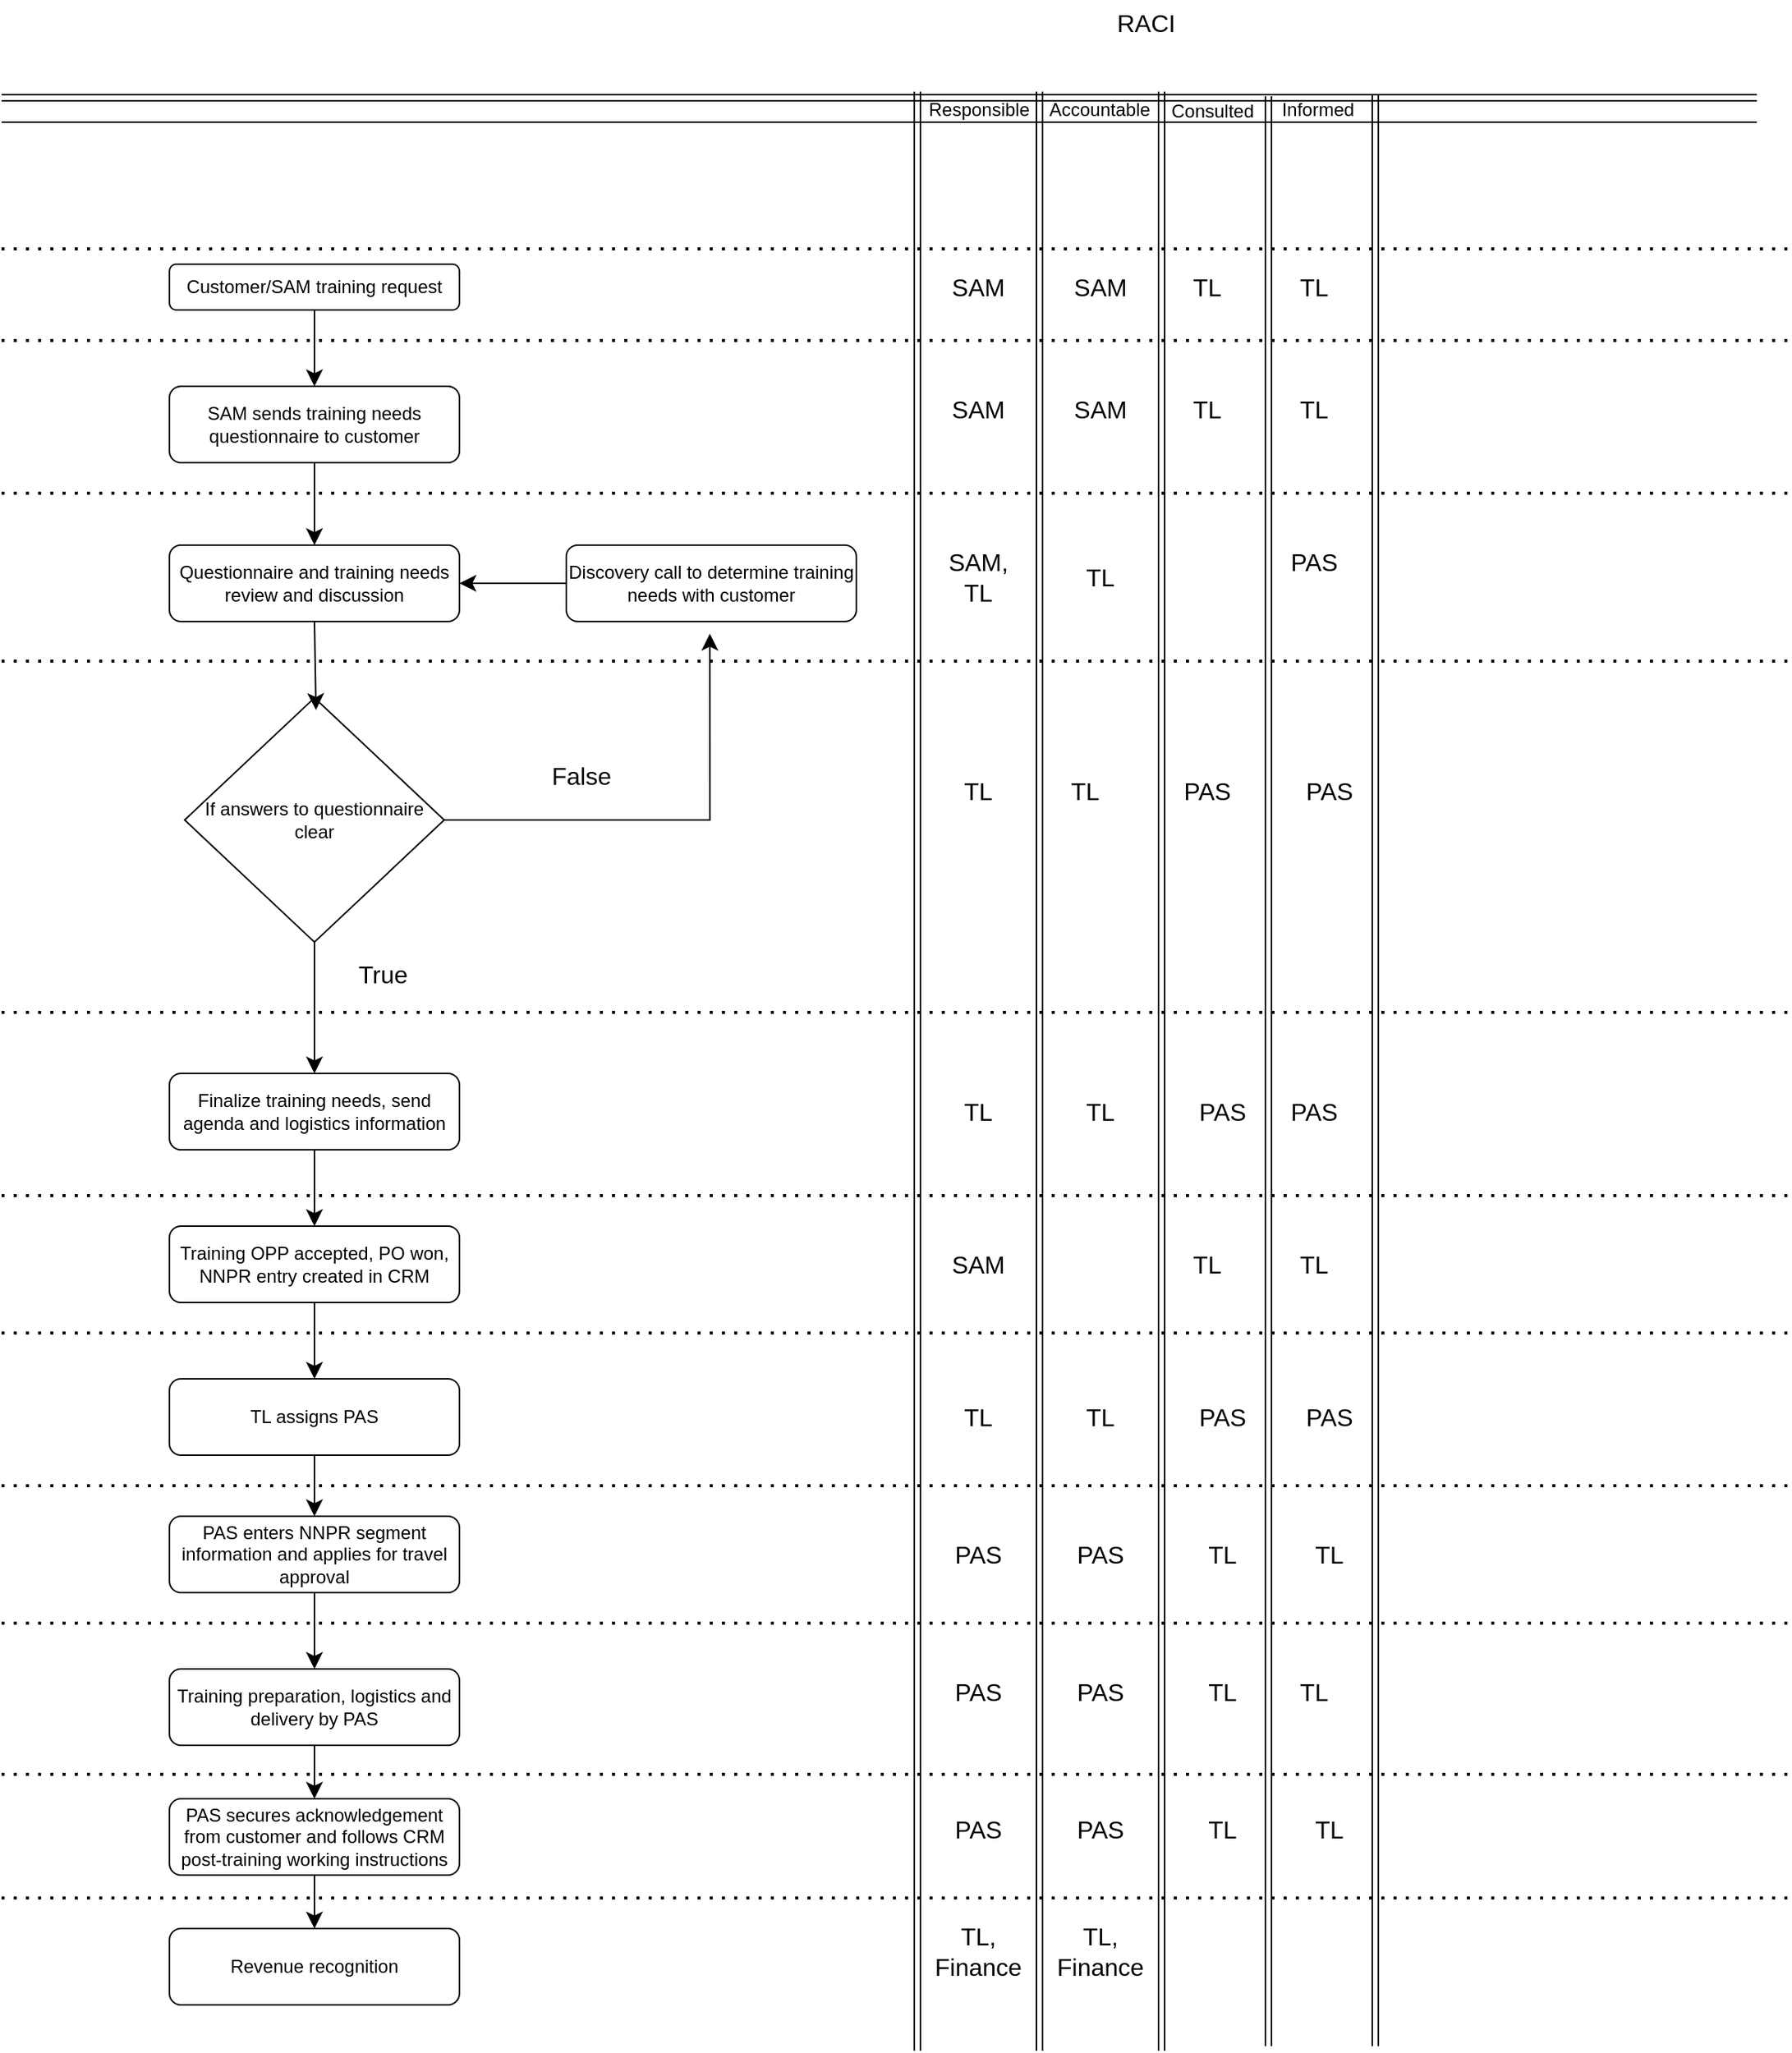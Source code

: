 <mxfile version="28.2.8">
  <diagram name="Page-1" id="Iok2QuRzbq-jj-xIFoYR">
    <mxGraphModel dx="2225" dy="803" grid="1" gridSize="10" guides="1" tooltips="1" connect="1" arrows="1" fold="1" page="1" pageScale="1" pageWidth="850" pageHeight="1100" background="light-dark(#FFFFFF,#FFFFFF)" math="0" shadow="0">
      <root>
        <mxCell id="0" />
        <mxCell id="1" parent="0" />
        <mxCell id="pzfVC9VM8FYr7gVDMRTt-37" value="" style="edgeStyle=none;curved=1;rounded=0;orthogonalLoop=1;jettySize=auto;html=1;fontSize=12;startSize=8;endSize=8;entryX=0.5;entryY=0;entryDx=0;entryDy=0;labelBackgroundColor=none;fontColor=default;" edge="1" parent="1" source="0Sv_x03-M9tLxZnkzReq-1" target="pzfVC9VM8FYr7gVDMRTt-15">
          <mxGeometry relative="1" as="geometry" />
        </mxCell>
        <mxCell id="0Sv_x03-M9tLxZnkzReq-1" value="Customer/SAM training request" style="rounded=1;whiteSpace=wrap;html=1;labelBackgroundColor=none;" parent="1" vertex="1">
          <mxGeometry x="110" y="193" width="190" height="30" as="geometry" />
        </mxCell>
        <mxCell id="0Sv_x03-M9tLxZnkzReq-2" value="" style="endArrow=none;html=1;rounded=0;fontSize=12;startSize=8;endSize=8;curved=1;labelBackgroundColor=none;fontColor=default;" parent="1" edge="1">
          <mxGeometry width="50" height="50" relative="1" as="geometry">
            <mxPoint y="100" as="sourcePoint" />
            <mxPoint x="1150" y="100" as="targetPoint" />
          </mxGeometry>
        </mxCell>
        <mxCell id="0Sv_x03-M9tLxZnkzReq-3" value="" style="shape=link;html=1;rounded=0;fontSize=12;startSize=8;endSize=8;curved=1;labelBackgroundColor=none;fontColor=default;" parent="1" edge="1">
          <mxGeometry width="100" relative="1" as="geometry">
            <mxPoint y="84" as="sourcePoint" />
            <mxPoint x="1150" y="84" as="targetPoint" />
          </mxGeometry>
        </mxCell>
        <mxCell id="pzfVC9VM8FYr7gVDMRTt-6" value="Responsible" style="edgeLabel;html=1;align=center;verticalAlign=middle;resizable=0;points=[];fontSize=12;labelBackgroundColor=none;" vertex="1" connectable="0" parent="0Sv_x03-M9tLxZnkzReq-3">
          <mxGeometry x="0.555" y="-9" relative="1" as="geometry">
            <mxPoint x="-254" y="-1" as="offset" />
          </mxGeometry>
        </mxCell>
        <mxCell id="pzfVC9VM8FYr7gVDMRTt-7" value="Accountable" style="edgeLabel;html=1;align=center;verticalAlign=middle;resizable=0;points=[];fontSize=12;labelBackgroundColor=none;" vertex="1" connectable="0" parent="0Sv_x03-M9tLxZnkzReq-3">
          <mxGeometry x="0.645" y="-11" relative="1" as="geometry">
            <mxPoint x="-227" y="-3" as="offset" />
          </mxGeometry>
        </mxCell>
        <mxCell id="pzfVC9VM8FYr7gVDMRTt-9" value="Consulted" style="edgeLabel;html=1;align=center;verticalAlign=middle;resizable=0;points=[];fontSize=12;labelBackgroundColor=none;" vertex="1" connectable="0" parent="0Sv_x03-M9tLxZnkzReq-3">
          <mxGeometry x="0.737" y="-11" relative="1" as="geometry">
            <mxPoint x="-206" y="-2" as="offset" />
          </mxGeometry>
        </mxCell>
        <mxCell id="pzfVC9VM8FYr7gVDMRTt-12" value="Informed" style="edgeLabel;html=1;align=center;verticalAlign=middle;resizable=0;points=[];fontSize=12;labelBackgroundColor=none;" vertex="1" connectable="0" parent="0Sv_x03-M9tLxZnkzReq-3">
          <mxGeometry x="0.497" y="-9" relative="1" as="geometry">
            <mxPoint x="1" y="-1" as="offset" />
          </mxGeometry>
        </mxCell>
        <mxCell id="pzfVC9VM8FYr7gVDMRTt-1" value="" style="shape=link;html=1;rounded=0;fontSize=12;startSize=8;endSize=8;curved=1;labelBackgroundColor=none;fontColor=default;" edge="1" parent="1">
          <mxGeometry width="100" relative="1" as="geometry">
            <mxPoint x="600" y="80" as="sourcePoint" />
            <mxPoint x="600" y="1363" as="targetPoint" />
          </mxGeometry>
        </mxCell>
        <mxCell id="pzfVC9VM8FYr7gVDMRTt-2" value="" style="shape=link;html=1;rounded=0;fontSize=12;startSize=8;endSize=8;curved=1;labelBackgroundColor=none;fontColor=default;" edge="1" parent="1">
          <mxGeometry width="100" relative="1" as="geometry">
            <mxPoint x="680" y="80" as="sourcePoint" />
            <mxPoint x="680" y="1363" as="targetPoint" />
          </mxGeometry>
        </mxCell>
        <mxCell id="pzfVC9VM8FYr7gVDMRTt-3" value="" style="shape=link;html=1;rounded=0;fontSize=12;startSize=8;endSize=8;curved=1;labelBackgroundColor=none;fontColor=default;" edge="1" parent="1">
          <mxGeometry width="100" relative="1" as="geometry">
            <mxPoint x="760" y="80" as="sourcePoint" />
            <mxPoint x="760" y="1363" as="targetPoint" />
          </mxGeometry>
        </mxCell>
        <mxCell id="pzfVC9VM8FYr7gVDMRTt-4" value="" style="shape=link;html=1;rounded=0;fontSize=12;startSize=8;endSize=8;curved=1;labelBackgroundColor=none;fontColor=default;" edge="1" parent="1">
          <mxGeometry width="100" relative="1" as="geometry">
            <mxPoint x="830" y="83" as="sourcePoint" />
            <mxPoint x="830" y="1360" as="targetPoint" />
          </mxGeometry>
        </mxCell>
        <mxCell id="pzfVC9VM8FYr7gVDMRTt-5" value="" style="shape=link;html=1;rounded=0;fontSize=12;startSize=8;endSize=8;curved=1;labelBackgroundColor=none;fontColor=default;" edge="1" parent="1">
          <mxGeometry width="100" relative="1" as="geometry">
            <mxPoint x="900" y="82" as="sourcePoint" />
            <mxPoint x="900" y="1360" as="targetPoint" />
          </mxGeometry>
        </mxCell>
        <mxCell id="pzfVC9VM8FYr7gVDMRTt-13" value="RACI" style="text;html=1;whiteSpace=wrap;strokeColor=none;fillColor=none;align=center;verticalAlign=middle;rounded=0;fontSize=16;labelBackgroundColor=none;" vertex="1" parent="1">
          <mxGeometry x="720" y="20" width="60" height="30" as="geometry" />
        </mxCell>
        <mxCell id="pzfVC9VM8FYr7gVDMRTt-39" value="" style="edgeStyle=none;curved=1;rounded=0;orthogonalLoop=1;jettySize=auto;html=1;fontSize=12;startSize=8;endSize=8;entryX=0.5;entryY=0;entryDx=0;entryDy=0;labelBackgroundColor=none;fontColor=default;" edge="1" parent="1" source="pzfVC9VM8FYr7gVDMRTt-15" target="pzfVC9VM8FYr7gVDMRTt-16">
          <mxGeometry relative="1" as="geometry" />
        </mxCell>
        <mxCell id="pzfVC9VM8FYr7gVDMRTt-15" value="SAM sends training needs questionnaire to customer" style="rounded=1;whiteSpace=wrap;html=1;labelBackgroundColor=none;" vertex="1" parent="1">
          <mxGeometry x="110" y="273" width="190" height="50" as="geometry" />
        </mxCell>
        <mxCell id="pzfVC9VM8FYr7gVDMRTt-16" value="Questionnaire and training needs review and discussion" style="rounded=1;whiteSpace=wrap;html=1;labelBackgroundColor=none;" vertex="1" parent="1">
          <mxGeometry x="110" y="377" width="190" height="50" as="geometry" />
        </mxCell>
        <mxCell id="pzfVC9VM8FYr7gVDMRTt-47" value="" style="edgeStyle=none;curved=1;rounded=0;orthogonalLoop=1;jettySize=auto;html=1;fontSize=12;startSize=8;endSize=8;labelBackgroundColor=none;fontColor=default;" edge="1" parent="1" source="pzfVC9VM8FYr7gVDMRTt-17" target="pzfVC9VM8FYr7gVDMRTt-26">
          <mxGeometry relative="1" as="geometry" />
        </mxCell>
        <mxCell id="pzfVC9VM8FYr7gVDMRTt-17" value="If answers to questionnaire clear" style="rhombus;whiteSpace=wrap;html=1;labelBackgroundColor=none;" vertex="1" parent="1">
          <mxGeometry x="120" y="477" width="170" height="160" as="geometry" />
        </mxCell>
        <mxCell id="pzfVC9VM8FYr7gVDMRTt-41" value="" style="edgeStyle=none;curved=1;rounded=0;orthogonalLoop=1;jettySize=auto;html=1;fontSize=12;startSize=8;endSize=8;labelBackgroundColor=none;fontColor=default;" edge="1" parent="1" source="pzfVC9VM8FYr7gVDMRTt-19" target="pzfVC9VM8FYr7gVDMRTt-16">
          <mxGeometry relative="1" as="geometry" />
        </mxCell>
        <mxCell id="pzfVC9VM8FYr7gVDMRTt-19" value="Discovery call to determine training needs with customer" style="rounded=1;whiteSpace=wrap;html=1;labelBackgroundColor=none;" vertex="1" parent="1">
          <mxGeometry x="370" y="377" width="190" height="50" as="geometry" />
        </mxCell>
        <mxCell id="pzfVC9VM8FYr7gVDMRTt-24" value="" style="edgeStyle=segmentEdgeStyle;endArrow=classic;html=1;curved=0;rounded=0;endSize=8;startSize=8;fontSize=12;exitX=1;exitY=0.5;exitDx=0;exitDy=0;entryX=0.495;entryY=1.16;entryDx=0;entryDy=0;entryPerimeter=0;labelBackgroundColor=none;fontColor=default;" edge="1" parent="1" source="pzfVC9VM8FYr7gVDMRTt-17" target="pzfVC9VM8FYr7gVDMRTt-19">
          <mxGeometry width="50" height="50" relative="1" as="geometry">
            <mxPoint x="270" y="393" as="sourcePoint" />
            <mxPoint x="320" y="343" as="targetPoint" />
          </mxGeometry>
        </mxCell>
        <mxCell id="pzfVC9VM8FYr7gVDMRTt-25" value="False" style="text;html=1;whiteSpace=wrap;strokeColor=none;fillColor=none;align=center;verticalAlign=middle;rounded=0;fontSize=16;labelBackgroundColor=none;" vertex="1" parent="1">
          <mxGeometry x="350" y="513" width="60" height="30" as="geometry" />
        </mxCell>
        <mxCell id="pzfVC9VM8FYr7gVDMRTt-49" value="" style="edgeStyle=none;curved=1;rounded=0;orthogonalLoop=1;jettySize=auto;html=1;fontSize=12;startSize=8;endSize=8;entryX=0.5;entryY=0;entryDx=0;entryDy=0;labelBackgroundColor=none;fontColor=default;" edge="1" parent="1" source="pzfVC9VM8FYr7gVDMRTt-26" target="pzfVC9VM8FYr7gVDMRTt-27">
          <mxGeometry relative="1" as="geometry" />
        </mxCell>
        <mxCell id="pzfVC9VM8FYr7gVDMRTt-26" value="Finalize training needs, send agenda and logistics information" style="rounded=1;whiteSpace=wrap;html=1;labelBackgroundColor=none;" vertex="1" parent="1">
          <mxGeometry x="110" y="723" width="190" height="50" as="geometry" />
        </mxCell>
        <mxCell id="pzfVC9VM8FYr7gVDMRTt-51" value="" style="edgeStyle=none;curved=1;rounded=0;orthogonalLoop=1;jettySize=auto;html=1;fontSize=12;startSize=8;endSize=8;entryX=0.5;entryY=0;entryDx=0;entryDy=0;labelBackgroundColor=none;fontColor=default;" edge="1" parent="1" source="pzfVC9VM8FYr7gVDMRTt-27" target="pzfVC9VM8FYr7gVDMRTt-28">
          <mxGeometry relative="1" as="geometry" />
        </mxCell>
        <mxCell id="pzfVC9VM8FYr7gVDMRTt-27" value="Training OPP accepted, PO won, NNPR entry created in CRM" style="rounded=1;whiteSpace=wrap;html=1;labelBackgroundColor=none;" vertex="1" parent="1">
          <mxGeometry x="110" y="823" width="190" height="50" as="geometry" />
        </mxCell>
        <mxCell id="pzfVC9VM8FYr7gVDMRTt-53" value="" style="edgeStyle=none;curved=1;rounded=0;orthogonalLoop=1;jettySize=auto;html=1;fontSize=12;startSize=8;endSize=8;labelBackgroundColor=none;fontColor=default;" edge="1" parent="1" source="pzfVC9VM8FYr7gVDMRTt-28" target="pzfVC9VM8FYr7gVDMRTt-33">
          <mxGeometry relative="1" as="geometry" />
        </mxCell>
        <mxCell id="pzfVC9VM8FYr7gVDMRTt-28" value="TL assigns PAS" style="rounded=1;whiteSpace=wrap;html=1;labelBackgroundColor=none;" vertex="1" parent="1">
          <mxGeometry x="110" y="923" width="190" height="50" as="geometry" />
        </mxCell>
        <mxCell id="pzfVC9VM8FYr7gVDMRTt-56" value="" style="edgeStyle=none;curved=1;rounded=0;orthogonalLoop=1;jettySize=auto;html=1;fontSize=12;startSize=8;endSize=8;entryX=0.5;entryY=0;entryDx=0;entryDy=0;labelBackgroundColor=none;fontColor=default;" edge="1" parent="1" source="pzfVC9VM8FYr7gVDMRTt-29" target="pzfVC9VM8FYr7gVDMRTt-31">
          <mxGeometry relative="1" as="geometry" />
        </mxCell>
        <mxCell id="pzfVC9VM8FYr7gVDMRTt-29" value="Training preparation, logistics and delivery by PAS" style="rounded=1;whiteSpace=wrap;html=1;labelBackgroundColor=none;" vertex="1" parent="1">
          <mxGeometry x="110" y="1113" width="190" height="50" as="geometry" />
        </mxCell>
        <mxCell id="pzfVC9VM8FYr7gVDMRTt-57" value="" style="edgeStyle=none;curved=1;rounded=0;orthogonalLoop=1;jettySize=auto;html=1;fontSize=12;startSize=8;endSize=8;labelBackgroundColor=none;fontColor=default;" edge="1" parent="1" source="pzfVC9VM8FYr7gVDMRTt-31" target="pzfVC9VM8FYr7gVDMRTt-32">
          <mxGeometry relative="1" as="geometry" />
        </mxCell>
        <mxCell id="pzfVC9VM8FYr7gVDMRTt-31" value="PAS secures acknowledgement from customer and follows CRM post-training working instructions" style="rounded=1;whiteSpace=wrap;html=1;labelBackgroundColor=none;" vertex="1" parent="1">
          <mxGeometry x="110" y="1198" width="190" height="50" as="geometry" />
        </mxCell>
        <mxCell id="pzfVC9VM8FYr7gVDMRTt-32" value="Revenue recognition" style="rounded=1;whiteSpace=wrap;html=1;labelBackgroundColor=none;" vertex="1" parent="1">
          <mxGeometry x="110" y="1283" width="190" height="50" as="geometry" />
        </mxCell>
        <mxCell id="pzfVC9VM8FYr7gVDMRTt-54" value="" style="edgeStyle=none;curved=1;rounded=0;orthogonalLoop=1;jettySize=auto;html=1;fontSize=12;startSize=8;endSize=8;entryX=0.5;entryY=0;entryDx=0;entryDy=0;labelBackgroundColor=none;fontColor=default;" edge="1" parent="1" source="pzfVC9VM8FYr7gVDMRTt-33" target="pzfVC9VM8FYr7gVDMRTt-29">
          <mxGeometry relative="1" as="geometry">
            <mxPoint x="200" y="1103" as="targetPoint" />
          </mxGeometry>
        </mxCell>
        <mxCell id="pzfVC9VM8FYr7gVDMRTt-33" value="PAS enters NNPR segment information and applies for travel approval" style="rounded=1;whiteSpace=wrap;html=1;labelBackgroundColor=none;" vertex="1" parent="1">
          <mxGeometry x="110" y="1013" width="190" height="50" as="geometry" />
        </mxCell>
        <mxCell id="pzfVC9VM8FYr7gVDMRTt-35" value="" style="endArrow=none;dashed=1;html=1;dashPattern=1 3;strokeWidth=2;rounded=0;fontSize=12;startSize=8;endSize=8;curved=1;labelBackgroundColor=none;fontColor=default;" edge="1" parent="1">
          <mxGeometry width="50" height="50" relative="1" as="geometry">
            <mxPoint y="243" as="sourcePoint" />
            <mxPoint x="1170" y="243" as="targetPoint" />
          </mxGeometry>
        </mxCell>
        <mxCell id="pzfVC9VM8FYr7gVDMRTt-38" value="" style="endArrow=none;dashed=1;html=1;dashPattern=1 3;strokeWidth=2;rounded=0;fontSize=12;startSize=8;endSize=8;curved=1;labelBackgroundColor=none;fontColor=default;" edge="1" parent="1">
          <mxGeometry width="50" height="50" relative="1" as="geometry">
            <mxPoint y="183" as="sourcePoint" />
            <mxPoint x="1170" y="183" as="targetPoint" />
          </mxGeometry>
        </mxCell>
        <mxCell id="pzfVC9VM8FYr7gVDMRTt-42" style="edgeStyle=none;curved=1;rounded=0;orthogonalLoop=1;jettySize=auto;html=1;exitX=0.5;exitY=1;exitDx=0;exitDy=0;entryX=0.506;entryY=0.05;entryDx=0;entryDy=0;entryPerimeter=0;fontSize=12;startSize=8;endSize=8;labelBackgroundColor=none;fontColor=default;" edge="1" parent="1" source="pzfVC9VM8FYr7gVDMRTt-16" target="pzfVC9VM8FYr7gVDMRTt-17">
          <mxGeometry relative="1" as="geometry" />
        </mxCell>
        <mxCell id="pzfVC9VM8FYr7gVDMRTt-44" value="" style="endArrow=none;dashed=1;html=1;dashPattern=1 3;strokeWidth=2;rounded=0;fontSize=12;startSize=8;endSize=8;curved=1;labelBackgroundColor=none;fontColor=default;" edge="1" parent="1">
          <mxGeometry width="50" height="50" relative="1" as="geometry">
            <mxPoint y="343" as="sourcePoint" />
            <mxPoint x="1170" y="343" as="targetPoint" />
          </mxGeometry>
        </mxCell>
        <mxCell id="pzfVC9VM8FYr7gVDMRTt-45" value="" style="endArrow=none;dashed=1;html=1;dashPattern=1 3;strokeWidth=2;rounded=0;fontSize=12;startSize=8;endSize=8;curved=1;labelBackgroundColor=none;fontColor=default;" edge="1" parent="1">
          <mxGeometry width="50" height="50" relative="1" as="geometry">
            <mxPoint y="453" as="sourcePoint" />
            <mxPoint x="1170" y="453" as="targetPoint" />
          </mxGeometry>
        </mxCell>
        <mxCell id="pzfVC9VM8FYr7gVDMRTt-46" value="" style="endArrow=none;dashed=1;html=1;dashPattern=1 3;strokeWidth=2;rounded=0;fontSize=12;startSize=8;endSize=8;curved=1;labelBackgroundColor=none;fontColor=default;" edge="1" parent="1">
          <mxGeometry width="50" height="50" relative="1" as="geometry">
            <mxPoint y="683" as="sourcePoint" />
            <mxPoint x="1170" y="683" as="targetPoint" />
          </mxGeometry>
        </mxCell>
        <mxCell id="pzfVC9VM8FYr7gVDMRTt-48" value="True" style="text;html=1;whiteSpace=wrap;strokeColor=none;fillColor=none;align=center;verticalAlign=middle;rounded=0;fontSize=16;labelBackgroundColor=none;" vertex="1" parent="1">
          <mxGeometry x="220" y="643" width="60" height="30" as="geometry" />
        </mxCell>
        <mxCell id="pzfVC9VM8FYr7gVDMRTt-50" value="" style="endArrow=none;dashed=1;html=1;dashPattern=1 3;strokeWidth=2;rounded=0;fontSize=12;startSize=8;endSize=8;curved=1;labelBackgroundColor=none;fontColor=default;" edge="1" parent="1">
          <mxGeometry width="50" height="50" relative="1" as="geometry">
            <mxPoint y="803" as="sourcePoint" />
            <mxPoint x="1170" y="803" as="targetPoint" />
          </mxGeometry>
        </mxCell>
        <mxCell id="pzfVC9VM8FYr7gVDMRTt-52" value="" style="endArrow=none;dashed=1;html=1;dashPattern=1 3;strokeWidth=2;rounded=0;fontSize=12;startSize=8;endSize=8;curved=1;labelBackgroundColor=none;fontColor=default;" edge="1" parent="1">
          <mxGeometry width="50" height="50" relative="1" as="geometry">
            <mxPoint y="893" as="sourcePoint" />
            <mxPoint x="1170" y="893" as="targetPoint" />
          </mxGeometry>
        </mxCell>
        <mxCell id="pzfVC9VM8FYr7gVDMRTt-58" value="" style="endArrow=none;dashed=1;html=1;dashPattern=1 3;strokeWidth=2;rounded=0;fontSize=12;startSize=8;endSize=8;curved=1;labelBackgroundColor=none;fontColor=default;" edge="1" parent="1">
          <mxGeometry width="50" height="50" relative="1" as="geometry">
            <mxPoint y="993" as="sourcePoint" />
            <mxPoint x="1170" y="993" as="targetPoint" />
          </mxGeometry>
        </mxCell>
        <mxCell id="pzfVC9VM8FYr7gVDMRTt-59" value="" style="endArrow=none;dashed=1;html=1;dashPattern=1 3;strokeWidth=2;rounded=0;fontSize=12;startSize=8;endSize=8;curved=1;labelBackgroundColor=none;fontColor=default;" edge="1" parent="1">
          <mxGeometry width="50" height="50" relative="1" as="geometry">
            <mxPoint y="1083" as="sourcePoint" />
            <mxPoint x="1170" y="1083" as="targetPoint" />
          </mxGeometry>
        </mxCell>
        <mxCell id="pzfVC9VM8FYr7gVDMRTt-60" value="" style="endArrow=none;dashed=1;html=1;dashPattern=1 3;strokeWidth=2;rounded=0;fontSize=12;startSize=8;endSize=8;curved=1;labelBackgroundColor=none;fontColor=default;" edge="1" parent="1">
          <mxGeometry width="50" height="50" relative="1" as="geometry">
            <mxPoint y="1182" as="sourcePoint" />
            <mxPoint x="1170" y="1182" as="targetPoint" />
          </mxGeometry>
        </mxCell>
        <mxCell id="pzfVC9VM8FYr7gVDMRTt-61" value="" style="endArrow=none;dashed=1;html=1;dashPattern=1 3;strokeWidth=2;rounded=0;fontSize=12;startSize=8;endSize=8;curved=1;labelBackgroundColor=none;fontColor=default;" edge="1" parent="1">
          <mxGeometry width="50" height="50" relative="1" as="geometry">
            <mxPoint y="1263" as="sourcePoint" />
            <mxPoint x="1170" y="1263" as="targetPoint" />
          </mxGeometry>
        </mxCell>
        <mxCell id="pzfVC9VM8FYr7gVDMRTt-62" value="SAM" style="text;html=1;whiteSpace=wrap;strokeColor=none;fillColor=none;align=center;verticalAlign=middle;rounded=0;fontSize=16;labelBackgroundColor=none;" vertex="1" parent="1">
          <mxGeometry x="610" y="193" width="60" height="30" as="geometry" />
        </mxCell>
        <mxCell id="pzfVC9VM8FYr7gVDMRTt-63" value="TL" style="text;html=1;whiteSpace=wrap;strokeColor=none;fillColor=none;align=center;verticalAlign=middle;rounded=0;fontSize=16;labelBackgroundColor=none;" vertex="1" parent="1">
          <mxGeometry x="760" y="193" width="60" height="30" as="geometry" />
        </mxCell>
        <mxCell id="pzfVC9VM8FYr7gVDMRTt-65" value="TL" style="text;html=1;whiteSpace=wrap;strokeColor=none;fillColor=none;align=center;verticalAlign=middle;rounded=0;fontSize=16;labelBackgroundColor=none;" vertex="1" parent="1">
          <mxGeometry x="830" y="193" width="60" height="30" as="geometry" />
        </mxCell>
        <mxCell id="pzfVC9VM8FYr7gVDMRTt-66" value="SAM" style="text;html=1;whiteSpace=wrap;strokeColor=none;fillColor=none;align=center;verticalAlign=middle;rounded=0;fontSize=16;labelBackgroundColor=none;" vertex="1" parent="1">
          <mxGeometry x="690" y="193" width="60" height="30" as="geometry" />
        </mxCell>
        <mxCell id="pzfVC9VM8FYr7gVDMRTt-67" value="SAM" style="text;html=1;whiteSpace=wrap;strokeColor=none;fillColor=none;align=center;verticalAlign=middle;rounded=0;fontSize=16;labelBackgroundColor=none;" vertex="1" parent="1">
          <mxGeometry x="610" y="273" width="60" height="30" as="geometry" />
        </mxCell>
        <mxCell id="pzfVC9VM8FYr7gVDMRTt-68" value="SAM" style="text;html=1;whiteSpace=wrap;strokeColor=none;fillColor=none;align=center;verticalAlign=middle;rounded=0;fontSize=16;labelBackgroundColor=none;" vertex="1" parent="1">
          <mxGeometry x="690" y="273" width="60" height="30" as="geometry" />
        </mxCell>
        <mxCell id="pzfVC9VM8FYr7gVDMRTt-69" value="TL" style="text;html=1;whiteSpace=wrap;strokeColor=none;fillColor=none;align=center;verticalAlign=middle;rounded=0;fontSize=16;labelBackgroundColor=none;" vertex="1" parent="1">
          <mxGeometry x="760" y="273" width="60" height="30" as="geometry" />
        </mxCell>
        <mxCell id="pzfVC9VM8FYr7gVDMRTt-70" value="TL" style="text;html=1;whiteSpace=wrap;strokeColor=none;fillColor=none;align=center;verticalAlign=middle;rounded=0;fontSize=16;labelBackgroundColor=none;" vertex="1" parent="1">
          <mxGeometry x="830" y="273" width="60" height="30" as="geometry" />
        </mxCell>
        <mxCell id="pzfVC9VM8FYr7gVDMRTt-71" value="SAM, TL" style="text;html=1;whiteSpace=wrap;strokeColor=none;fillColor=none;align=center;verticalAlign=middle;rounded=0;fontSize=16;labelBackgroundColor=none;" vertex="1" parent="1">
          <mxGeometry x="610" y="383" width="60" height="30" as="geometry" />
        </mxCell>
        <mxCell id="pzfVC9VM8FYr7gVDMRTt-72" value="TL" style="text;html=1;whiteSpace=wrap;strokeColor=none;fillColor=none;align=center;verticalAlign=middle;rounded=0;fontSize=16;labelBackgroundColor=none;" vertex="1" parent="1">
          <mxGeometry x="690" y="383" width="60" height="30" as="geometry" />
        </mxCell>
        <mxCell id="pzfVC9VM8FYr7gVDMRTt-73" value="PAS" style="text;html=1;whiteSpace=wrap;strokeColor=none;fillColor=none;align=center;verticalAlign=middle;rounded=0;fontSize=16;labelBackgroundColor=none;" vertex="1" parent="1">
          <mxGeometry x="830" y="373" width="60" height="30" as="geometry" />
        </mxCell>
        <mxCell id="pzfVC9VM8FYr7gVDMRTt-74" value="TL" style="text;html=1;whiteSpace=wrap;strokeColor=none;fillColor=none;align=center;verticalAlign=middle;rounded=0;fontSize=16;labelBackgroundColor=none;" vertex="1" parent="1">
          <mxGeometry x="610" y="523" width="60" height="30" as="geometry" />
        </mxCell>
        <mxCell id="pzfVC9VM8FYr7gVDMRTt-75" value="TL" style="text;html=1;whiteSpace=wrap;strokeColor=none;fillColor=none;align=center;verticalAlign=middle;rounded=0;fontSize=16;labelBackgroundColor=none;" vertex="1" parent="1">
          <mxGeometry x="680" y="523" width="60" height="30" as="geometry" />
        </mxCell>
        <mxCell id="pzfVC9VM8FYr7gVDMRTt-76" value="&lt;div&gt;PAS&lt;/div&gt;" style="text;html=1;whiteSpace=wrap;strokeColor=none;fillColor=none;align=center;verticalAlign=middle;rounded=0;fontSize=16;labelBackgroundColor=none;" vertex="1" parent="1">
          <mxGeometry x="760" y="523" width="60" height="30" as="geometry" />
        </mxCell>
        <mxCell id="pzfVC9VM8FYr7gVDMRTt-77" value="PAS" style="text;html=1;whiteSpace=wrap;strokeColor=none;fillColor=none;align=center;verticalAlign=middle;rounded=0;fontSize=16;labelBackgroundColor=none;" vertex="1" parent="1">
          <mxGeometry x="840" y="523" width="60" height="30" as="geometry" />
        </mxCell>
        <mxCell id="pzfVC9VM8FYr7gVDMRTt-78" value="TL" style="text;html=1;whiteSpace=wrap;strokeColor=none;fillColor=none;align=center;verticalAlign=middle;rounded=0;fontSize=16;labelBackgroundColor=none;" vertex="1" parent="1">
          <mxGeometry x="610" y="733" width="60" height="30" as="geometry" />
        </mxCell>
        <mxCell id="pzfVC9VM8FYr7gVDMRTt-79" value="TL" style="text;html=1;whiteSpace=wrap;strokeColor=none;fillColor=none;align=center;verticalAlign=middle;rounded=0;fontSize=16;labelBackgroundColor=none;" vertex="1" parent="1">
          <mxGeometry x="690" y="733" width="60" height="30" as="geometry" />
        </mxCell>
        <mxCell id="pzfVC9VM8FYr7gVDMRTt-80" value="PAS" style="text;html=1;whiteSpace=wrap;strokeColor=none;fillColor=none;align=center;verticalAlign=middle;rounded=0;fontSize=16;labelBackgroundColor=none;" vertex="1" parent="1">
          <mxGeometry x="770" y="733" width="60" height="30" as="geometry" />
        </mxCell>
        <mxCell id="pzfVC9VM8FYr7gVDMRTt-81" value="PAS" style="text;html=1;whiteSpace=wrap;strokeColor=none;fillColor=none;align=center;verticalAlign=middle;rounded=0;fontSize=16;labelBackgroundColor=none;" vertex="1" parent="1">
          <mxGeometry x="830" y="733" width="60" height="30" as="geometry" />
        </mxCell>
        <mxCell id="pzfVC9VM8FYr7gVDMRTt-82" value="SAM" style="text;html=1;whiteSpace=wrap;strokeColor=none;fillColor=none;align=center;verticalAlign=middle;rounded=0;fontSize=16;labelBackgroundColor=none;" vertex="1" parent="1">
          <mxGeometry x="610" y="833" width="60" height="30" as="geometry" />
        </mxCell>
        <mxCell id="pzfVC9VM8FYr7gVDMRTt-83" value="TL" style="text;html=1;whiteSpace=wrap;strokeColor=none;fillColor=none;align=center;verticalAlign=middle;rounded=0;fontSize=16;labelBackgroundColor=none;" vertex="1" parent="1">
          <mxGeometry x="760" y="833" width="60" height="30" as="geometry" />
        </mxCell>
        <mxCell id="pzfVC9VM8FYr7gVDMRTt-84" value="TL" style="text;html=1;whiteSpace=wrap;strokeColor=none;fillColor=none;align=center;verticalAlign=middle;rounded=0;fontSize=16;labelBackgroundColor=none;" vertex="1" parent="1">
          <mxGeometry x="830" y="833" width="60" height="30" as="geometry" />
        </mxCell>
        <mxCell id="pzfVC9VM8FYr7gVDMRTt-85" value="TL" style="text;html=1;whiteSpace=wrap;strokeColor=none;fillColor=none;align=center;verticalAlign=middle;rounded=0;fontSize=16;labelBackgroundColor=none;" vertex="1" parent="1">
          <mxGeometry x="610" y="933" width="60" height="30" as="geometry" />
        </mxCell>
        <mxCell id="pzfVC9VM8FYr7gVDMRTt-88" value="TL" style="text;html=1;whiteSpace=wrap;strokeColor=none;fillColor=none;align=center;verticalAlign=middle;rounded=0;fontSize=16;labelBackgroundColor=none;" vertex="1" parent="1">
          <mxGeometry x="690" y="933" width="60" height="30" as="geometry" />
        </mxCell>
        <mxCell id="pzfVC9VM8FYr7gVDMRTt-89" value="&lt;div&gt;PAS&lt;/div&gt;" style="text;html=1;whiteSpace=wrap;strokeColor=none;fillColor=none;align=center;verticalAlign=middle;rounded=0;fontSize=16;labelBackgroundColor=none;" vertex="1" parent="1">
          <mxGeometry x="770" y="933" width="60" height="30" as="geometry" />
        </mxCell>
        <mxCell id="pzfVC9VM8FYr7gVDMRTt-90" value="PAS" style="text;html=1;whiteSpace=wrap;strokeColor=none;fillColor=none;align=center;verticalAlign=middle;rounded=0;fontSize=16;labelBackgroundColor=none;" vertex="1" parent="1">
          <mxGeometry x="840" y="933" width="60" height="30" as="geometry" />
        </mxCell>
        <mxCell id="pzfVC9VM8FYr7gVDMRTt-91" value="PAS" style="text;html=1;whiteSpace=wrap;strokeColor=none;fillColor=none;align=center;verticalAlign=middle;rounded=0;fontSize=16;labelBackgroundColor=none;" vertex="1" parent="1">
          <mxGeometry x="610" y="1023" width="60" height="30" as="geometry" />
        </mxCell>
        <mxCell id="pzfVC9VM8FYr7gVDMRTt-92" value="PAS" style="text;html=1;whiteSpace=wrap;strokeColor=none;fillColor=none;align=center;verticalAlign=middle;rounded=0;fontSize=16;labelBackgroundColor=none;" vertex="1" parent="1">
          <mxGeometry x="690" y="1023" width="60" height="30" as="geometry" />
        </mxCell>
        <mxCell id="pzfVC9VM8FYr7gVDMRTt-93" value="TL" style="text;html=1;whiteSpace=wrap;strokeColor=none;fillColor=none;align=center;verticalAlign=middle;rounded=0;fontSize=16;labelBackgroundColor=none;" vertex="1" parent="1">
          <mxGeometry x="770" y="1023" width="60" height="30" as="geometry" />
        </mxCell>
        <mxCell id="pzfVC9VM8FYr7gVDMRTt-94" value="TL" style="text;html=1;whiteSpace=wrap;strokeColor=none;fillColor=none;align=center;verticalAlign=middle;rounded=0;fontSize=16;labelBackgroundColor=none;" vertex="1" parent="1">
          <mxGeometry x="840" y="1023" width="60" height="30" as="geometry" />
        </mxCell>
        <mxCell id="pzfVC9VM8FYr7gVDMRTt-95" value="PAS" style="text;html=1;whiteSpace=wrap;strokeColor=none;fillColor=none;align=center;verticalAlign=middle;rounded=0;fontSize=16;labelBackgroundColor=none;" vertex="1" parent="1">
          <mxGeometry x="610" y="1113" width="60" height="30" as="geometry" />
        </mxCell>
        <mxCell id="pzfVC9VM8FYr7gVDMRTt-96" value="PAS" style="text;html=1;whiteSpace=wrap;strokeColor=none;fillColor=none;align=center;verticalAlign=middle;rounded=0;fontSize=16;labelBackgroundColor=none;" vertex="1" parent="1">
          <mxGeometry x="690" y="1113" width="60" height="30" as="geometry" />
        </mxCell>
        <mxCell id="pzfVC9VM8FYr7gVDMRTt-97" value="TL" style="text;html=1;whiteSpace=wrap;strokeColor=none;fillColor=none;align=center;verticalAlign=middle;rounded=0;fontSize=16;labelBackgroundColor=none;" vertex="1" parent="1">
          <mxGeometry x="770" y="1113" width="60" height="30" as="geometry" />
        </mxCell>
        <mxCell id="pzfVC9VM8FYr7gVDMRTt-98" value="TL" style="text;html=1;whiteSpace=wrap;strokeColor=none;fillColor=none;align=center;verticalAlign=middle;rounded=0;fontSize=16;labelBackgroundColor=none;" vertex="1" parent="1">
          <mxGeometry x="830" y="1113" width="60" height="30" as="geometry" />
        </mxCell>
        <mxCell id="pzfVC9VM8FYr7gVDMRTt-99" value="PAS" style="text;html=1;whiteSpace=wrap;strokeColor=none;fillColor=none;align=center;verticalAlign=middle;rounded=0;fontSize=16;labelBackgroundColor=none;" vertex="1" parent="1">
          <mxGeometry x="610" y="1203" width="60" height="30" as="geometry" />
        </mxCell>
        <mxCell id="pzfVC9VM8FYr7gVDMRTt-100" value="PAS" style="text;html=1;whiteSpace=wrap;strokeColor=none;fillColor=none;align=center;verticalAlign=middle;rounded=0;fontSize=16;labelBackgroundColor=none;" vertex="1" parent="1">
          <mxGeometry x="690" y="1203" width="60" height="30" as="geometry" />
        </mxCell>
        <mxCell id="pzfVC9VM8FYr7gVDMRTt-101" value="TL" style="text;html=1;whiteSpace=wrap;strokeColor=none;fillColor=none;align=center;verticalAlign=middle;rounded=0;fontSize=16;labelBackgroundColor=none;" vertex="1" parent="1">
          <mxGeometry x="770" y="1203" width="60" height="30" as="geometry" />
        </mxCell>
        <mxCell id="pzfVC9VM8FYr7gVDMRTt-102" value="TL" style="text;html=1;whiteSpace=wrap;strokeColor=none;fillColor=none;align=center;verticalAlign=middle;rounded=0;fontSize=16;labelBackgroundColor=none;" vertex="1" parent="1">
          <mxGeometry x="840" y="1203" width="60" height="30" as="geometry" />
        </mxCell>
        <mxCell id="pzfVC9VM8FYr7gVDMRTt-103" value="TL, Finance" style="text;html=1;whiteSpace=wrap;strokeColor=none;fillColor=none;align=center;verticalAlign=middle;rounded=0;fontSize=16;labelBackgroundColor=none;" vertex="1" parent="1">
          <mxGeometry x="610" y="1283" width="60" height="30" as="geometry" />
        </mxCell>
        <mxCell id="pzfVC9VM8FYr7gVDMRTt-104" value="TL, Finance" style="text;html=1;whiteSpace=wrap;strokeColor=none;fillColor=none;align=center;verticalAlign=middle;rounded=0;fontSize=16;labelBackgroundColor=none;" vertex="1" parent="1">
          <mxGeometry x="690" y="1283" width="60" height="30" as="geometry" />
        </mxCell>
      </root>
    </mxGraphModel>
  </diagram>
</mxfile>

